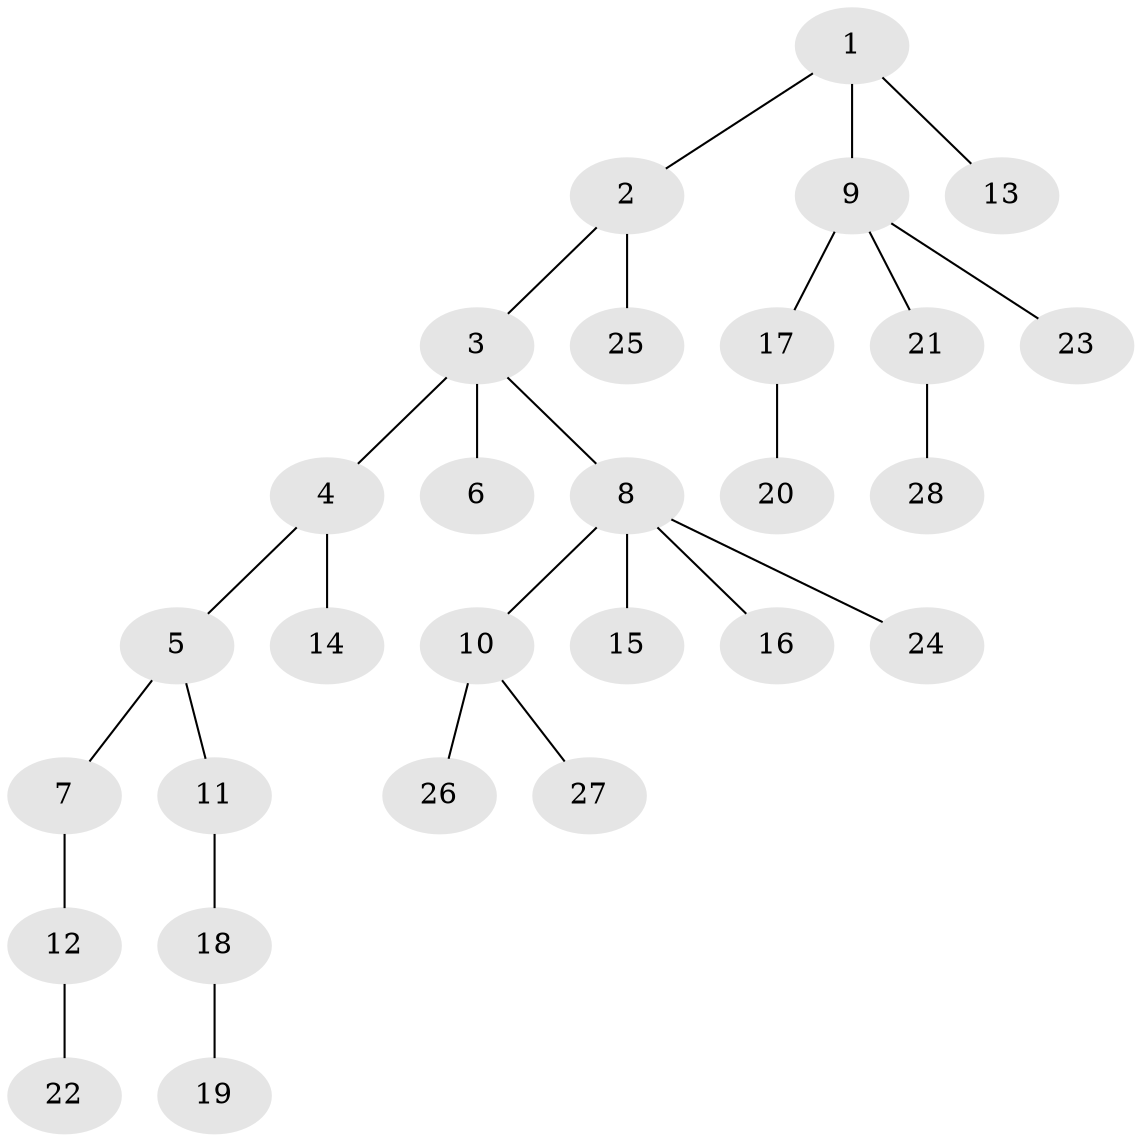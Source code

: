 // original degree distribution, {4: 0.12, 5: 0.02, 2: 0.2, 3: 0.1, 7: 0.02, 1: 0.54}
// Generated by graph-tools (version 1.1) at 2025/36/03/09/25 02:36:47]
// undirected, 28 vertices, 27 edges
graph export_dot {
graph [start="1"]
  node [color=gray90,style=filled];
  1;
  2;
  3;
  4;
  5;
  6;
  7;
  8;
  9;
  10;
  11;
  12;
  13;
  14;
  15;
  16;
  17;
  18;
  19;
  20;
  21;
  22;
  23;
  24;
  25;
  26;
  27;
  28;
  1 -- 2 [weight=1.0];
  1 -- 9 [weight=1.0];
  1 -- 13 [weight=1.0];
  2 -- 3 [weight=1.0];
  2 -- 25 [weight=1.0];
  3 -- 4 [weight=1.0];
  3 -- 6 [weight=1.0];
  3 -- 8 [weight=1.0];
  4 -- 5 [weight=1.0];
  4 -- 14 [weight=1.0];
  5 -- 7 [weight=1.0];
  5 -- 11 [weight=1.0];
  7 -- 12 [weight=1.0];
  8 -- 10 [weight=1.0];
  8 -- 15 [weight=2.0];
  8 -- 16 [weight=1.0];
  8 -- 24 [weight=1.0];
  9 -- 17 [weight=1.0];
  9 -- 21 [weight=1.0];
  9 -- 23 [weight=1.0];
  10 -- 26 [weight=1.0];
  10 -- 27 [weight=1.0];
  11 -- 18 [weight=1.0];
  12 -- 22 [weight=1.0];
  17 -- 20 [weight=2.0];
  18 -- 19 [weight=2.0];
  21 -- 28 [weight=1.0];
}
